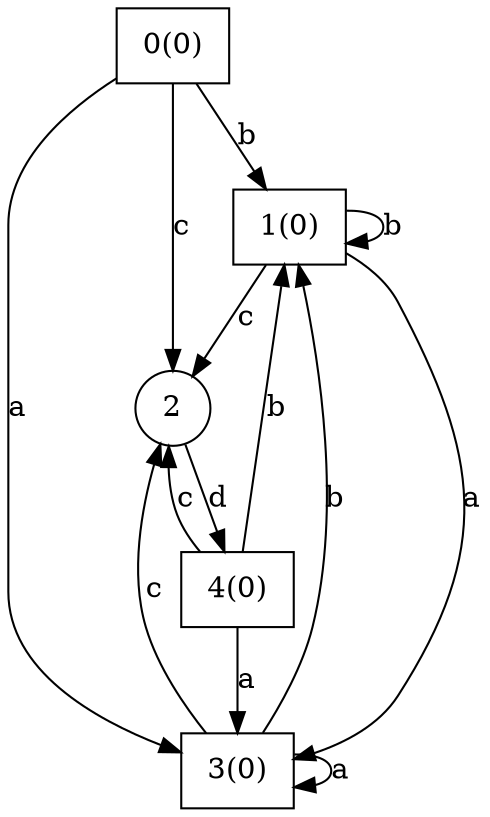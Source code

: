 digraph simple_regex {	0 -> 1[label="b"]
	0 -> 2[label="c"]
	0 -> 3[label="a"]
	1 -> 1[label="b"]
	1 -> 2[label="c"]
	1 -> 3[label="a"]
	2 -> 4[label="d"]
	3 -> 1[label="b"]
	3 -> 2[label="c"]
	3 -> 3[label="a"]
	4 -> 1[label="b"]
	4 -> 2[label="c"]
	4 -> 3[label="a"]0[shape=box,label="0(0)"]
1[shape=box,label="1(0)"]
2[shape=circle,label=2]
3[shape=box,label="3(0)"]
4[shape=box,label="4(0)"]}
